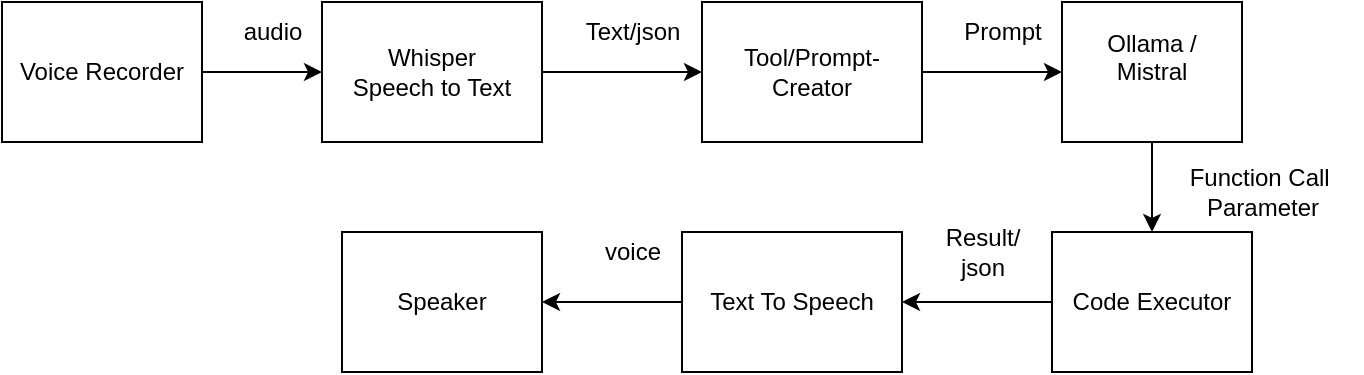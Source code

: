 <mxfile version="24.4.13" type="device">
  <diagram name="Page-1" id="9oOGH3Qfh4z9WJKQwWwQ">
    <mxGraphModel dx="2214" dy="795" grid="1" gridSize="10" guides="1" tooltips="1" connect="1" arrows="1" fold="1" page="1" pageScale="1" pageWidth="850" pageHeight="1100" math="0" shadow="0">
      <root>
        <mxCell id="0" />
        <mxCell id="1" parent="0" />
        <mxCell id="9BD03KB26ifjnowILL1m-3" style="edgeStyle=orthogonalEdgeStyle;rounded=0;orthogonalLoop=1;jettySize=auto;html=1;entryX=0;entryY=0.5;entryDx=0;entryDy=0;" edge="1" parent="1" source="9BD03KB26ifjnowILL1m-1" target="9BD03KB26ifjnowILL1m-2">
          <mxGeometry relative="1" as="geometry" />
        </mxCell>
        <mxCell id="9BD03KB26ifjnowILL1m-1" value="Voice Recorder" style="rounded=0;whiteSpace=wrap;html=1;" vertex="1" parent="1">
          <mxGeometry x="-40" y="320" width="100" height="70" as="geometry" />
        </mxCell>
        <mxCell id="9BD03KB26ifjnowILL1m-6" style="edgeStyle=orthogonalEdgeStyle;rounded=0;orthogonalLoop=1;jettySize=auto;html=1;exitX=1;exitY=0.5;exitDx=0;exitDy=0;entryX=0;entryY=0.5;entryDx=0;entryDy=0;" edge="1" parent="1" source="9BD03KB26ifjnowILL1m-2" target="9BD03KB26ifjnowILL1m-5">
          <mxGeometry relative="1" as="geometry">
            <mxPoint x="400" y="355" as="targetPoint" />
          </mxGeometry>
        </mxCell>
        <mxCell id="9BD03KB26ifjnowILL1m-2" value="&lt;div&gt;Whisper&lt;/div&gt;&lt;div&gt;Speech to Text&lt;br&gt;&lt;/div&gt;" style="rounded=0;whiteSpace=wrap;html=1;" vertex="1" parent="1">
          <mxGeometry x="120" y="320" width="110" height="70" as="geometry" />
        </mxCell>
        <mxCell id="9BD03KB26ifjnowILL1m-4" value="&lt;div&gt;audio&lt;/div&gt;" style="text;html=1;align=center;verticalAlign=middle;resizable=0;points=[];autosize=1;strokeColor=none;fillColor=none;" vertex="1" parent="1">
          <mxGeometry x="70" y="320" width="50" height="30" as="geometry" />
        </mxCell>
        <mxCell id="9BD03KB26ifjnowILL1m-13" style="edgeStyle=orthogonalEdgeStyle;rounded=0;orthogonalLoop=1;jettySize=auto;html=1;entryX=0;entryY=0.5;entryDx=0;entryDy=0;" edge="1" parent="1" source="9BD03KB26ifjnowILL1m-5" target="9BD03KB26ifjnowILL1m-8">
          <mxGeometry relative="1" as="geometry" />
        </mxCell>
        <mxCell id="9BD03KB26ifjnowILL1m-5" value="&lt;div&gt;Tool/Prompt-&lt;/div&gt;&lt;div&gt;Creator&lt;/div&gt;" style="rounded=0;whiteSpace=wrap;html=1;" vertex="1" parent="1">
          <mxGeometry x="310" y="320" width="110" height="70" as="geometry" />
        </mxCell>
        <mxCell id="9BD03KB26ifjnowILL1m-7" value="&lt;div&gt;Text/json&lt;/div&gt;" style="text;html=1;align=center;verticalAlign=middle;resizable=0;points=[];autosize=1;strokeColor=none;fillColor=none;" vertex="1" parent="1">
          <mxGeometry x="240" y="320" width="70" height="30" as="geometry" />
        </mxCell>
        <mxCell id="9BD03KB26ifjnowILL1m-15" style="edgeStyle=orthogonalEdgeStyle;rounded=0;orthogonalLoop=1;jettySize=auto;html=1;exitX=0.5;exitY=1;exitDx=0;exitDy=0;entryX=0.5;entryY=0;entryDx=0;entryDy=0;" edge="1" parent="1" source="9BD03KB26ifjnowILL1m-8" target="9BD03KB26ifjnowILL1m-14">
          <mxGeometry relative="1" as="geometry" />
        </mxCell>
        <mxCell id="9BD03KB26ifjnowILL1m-8" value="&lt;div&gt;Ollama /&lt;/div&gt;&lt;div&gt;Mistral&lt;/div&gt;&lt;div&gt;&lt;br&gt;&lt;/div&gt;" style="rounded=0;whiteSpace=wrap;html=1;" vertex="1" parent="1">
          <mxGeometry x="490" y="320" width="90" height="70" as="geometry" />
        </mxCell>
        <mxCell id="9BD03KB26ifjnowILL1m-12" value="Prompt" style="text;html=1;align=center;verticalAlign=middle;resizable=0;points=[];autosize=1;strokeColor=none;fillColor=none;" vertex="1" parent="1">
          <mxGeometry x="430" y="320" width="60" height="30" as="geometry" />
        </mxCell>
        <mxCell id="9BD03KB26ifjnowILL1m-18" style="edgeStyle=orthogonalEdgeStyle;rounded=0;orthogonalLoop=1;jettySize=auto;html=1;entryX=1;entryY=0.5;entryDx=0;entryDy=0;" edge="1" parent="1" source="9BD03KB26ifjnowILL1m-14" target="9BD03KB26ifjnowILL1m-17">
          <mxGeometry relative="1" as="geometry" />
        </mxCell>
        <mxCell id="9BD03KB26ifjnowILL1m-14" value="Code Executor" style="rounded=0;whiteSpace=wrap;html=1;" vertex="1" parent="1">
          <mxGeometry x="485" y="435" width="100" height="70" as="geometry" />
        </mxCell>
        <mxCell id="9BD03KB26ifjnowILL1m-16" value="&lt;div&gt;Function Call&amp;nbsp;&lt;/div&gt;&lt;div&gt;Parameter&lt;/div&gt;" style="text;html=1;align=center;verticalAlign=middle;resizable=0;points=[];autosize=1;strokeColor=none;fillColor=none;" vertex="1" parent="1">
          <mxGeometry x="540" y="395" width="100" height="40" as="geometry" />
        </mxCell>
        <mxCell id="9BD03KB26ifjnowILL1m-21" style="edgeStyle=orthogonalEdgeStyle;rounded=0;orthogonalLoop=1;jettySize=auto;html=1;entryX=1;entryY=0.5;entryDx=0;entryDy=0;" edge="1" parent="1" source="9BD03KB26ifjnowILL1m-17" target="9BD03KB26ifjnowILL1m-20">
          <mxGeometry relative="1" as="geometry">
            <mxPoint x="290" y="495" as="targetPoint" />
          </mxGeometry>
        </mxCell>
        <mxCell id="9BD03KB26ifjnowILL1m-17" value="Text To Speech" style="rounded=0;whiteSpace=wrap;html=1;" vertex="1" parent="1">
          <mxGeometry x="300" y="435" width="110" height="70" as="geometry" />
        </mxCell>
        <mxCell id="9BD03KB26ifjnowILL1m-19" value="&lt;div&gt;Result/&lt;/div&gt;&lt;div&gt;json&lt;/div&gt;" style="text;html=1;align=center;verticalAlign=middle;resizable=0;points=[];autosize=1;strokeColor=none;fillColor=none;" vertex="1" parent="1">
          <mxGeometry x="420" y="425" width="60" height="40" as="geometry" />
        </mxCell>
        <mxCell id="9BD03KB26ifjnowILL1m-20" value="Speaker" style="rounded=0;whiteSpace=wrap;html=1;" vertex="1" parent="1">
          <mxGeometry x="130" y="435" width="100" height="70" as="geometry" />
        </mxCell>
        <mxCell id="9BD03KB26ifjnowILL1m-22" value="voice" style="text;html=1;align=center;verticalAlign=middle;resizable=0;points=[];autosize=1;strokeColor=none;fillColor=none;" vertex="1" parent="1">
          <mxGeometry x="250" y="430" width="50" height="30" as="geometry" />
        </mxCell>
      </root>
    </mxGraphModel>
  </diagram>
</mxfile>
